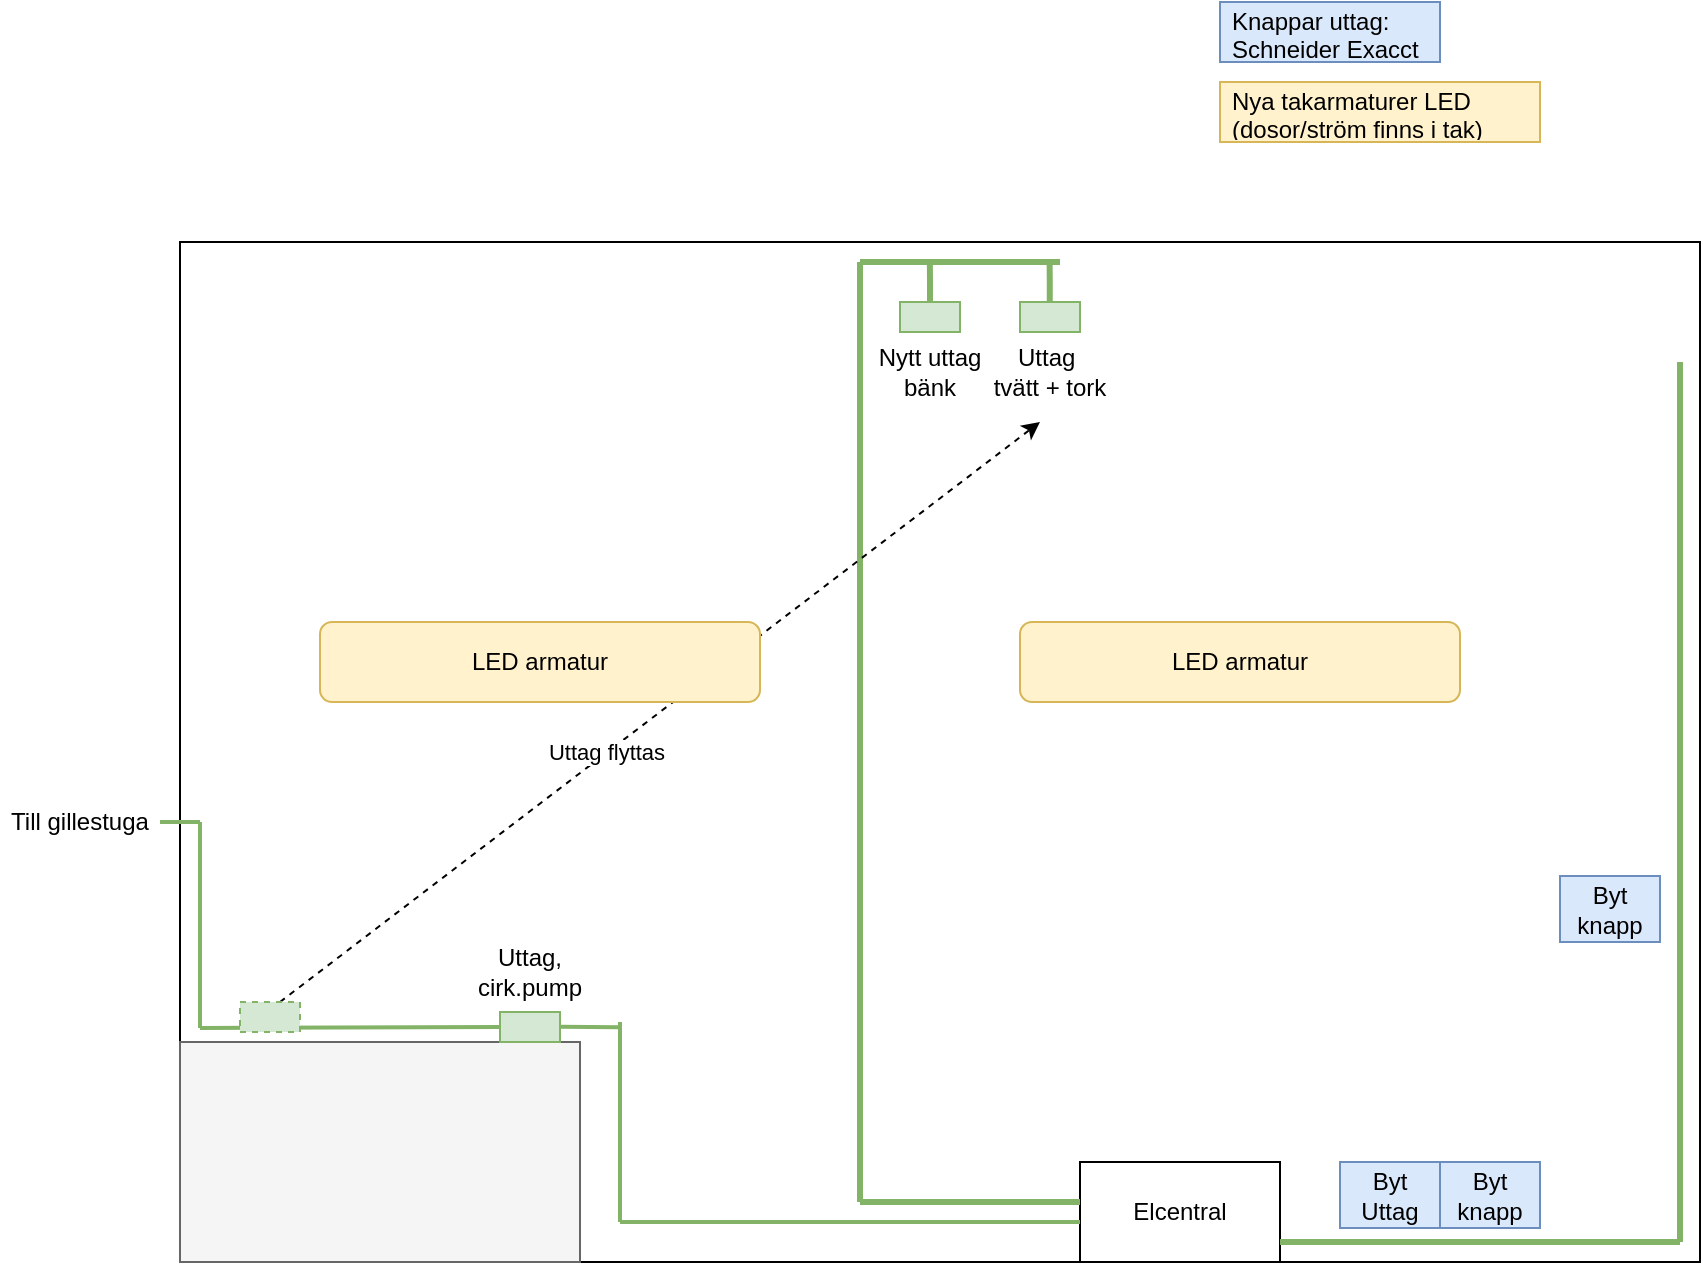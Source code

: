 <mxfile version="26.0.11">
  <diagram name="Sida-1" id="L07-y8UXEJwBaghetgIL">
    <mxGraphModel dx="2019" dy="753" grid="1" gridSize="10" guides="1" tooltips="1" connect="1" arrows="1" fold="1" page="1" pageScale="1" pageWidth="827" pageHeight="1169" math="0" shadow="0">
      <root>
        <mxCell id="0" />
        <mxCell id="1" parent="0" />
        <mxCell id="Rqa-_e-nAdZjuFTvBe6h-2" value="" style="rounded=0;whiteSpace=wrap;html=1;movable=0;resizable=0;rotatable=0;deletable=0;editable=0;locked=1;connectable=0;" vertex="1" parent="1">
          <mxGeometry x="10" y="280" width="760" height="510" as="geometry" />
        </mxCell>
        <mxCell id="Rqa-_e-nAdZjuFTvBe6h-3" value="" style="rounded=0;whiteSpace=wrap;html=1;fillColor=#f5f5f5;fontColor=#333333;strokeColor=#666666;movable=0;resizable=0;rotatable=0;deletable=0;editable=0;locked=1;connectable=0;" vertex="1" parent="1">
          <mxGeometry x="10" y="680" width="200" height="110" as="geometry" />
        </mxCell>
        <mxCell id="Rqa-_e-nAdZjuFTvBe6h-4" value="Elcentral" style="rounded=0;whiteSpace=wrap;html=1;" vertex="1" parent="1">
          <mxGeometry x="460" y="740" width="100" height="50" as="geometry" />
        </mxCell>
        <mxCell id="Rqa-_e-nAdZjuFTvBe6h-5" value="" style="endArrow=none;html=1;rounded=0;fillColor=#d5e8d4;strokeColor=#82b366;strokeWidth=2;" edge="1" parent="1">
          <mxGeometry width="50" height="50" relative="1" as="geometry">
            <mxPoint x="230" y="770" as="sourcePoint" />
            <mxPoint x="460" y="770" as="targetPoint" />
          </mxGeometry>
        </mxCell>
        <mxCell id="Rqa-_e-nAdZjuFTvBe6h-6" value="" style="endArrow=none;html=1;rounded=0;fillColor=#d5e8d4;strokeColor=#82b366;strokeWidth=2;" edge="1" parent="1">
          <mxGeometry width="50" height="50" relative="1" as="geometry">
            <mxPoint x="230" y="770" as="sourcePoint" />
            <mxPoint x="230" y="670" as="targetPoint" />
          </mxGeometry>
        </mxCell>
        <mxCell id="Rqa-_e-nAdZjuFTvBe6h-7" value="" style="endArrow=none;html=1;rounded=0;fillColor=#d5e8d4;strokeColor=#82b366;strokeWidth=2;" edge="1" parent="1" source="Rqa-_e-nAdZjuFTvBe6h-9">
          <mxGeometry width="50" height="50" relative="1" as="geometry">
            <mxPoint x="230" y="670" as="sourcePoint" />
            <mxPoint x="20" y="673" as="targetPoint" />
          </mxGeometry>
        </mxCell>
        <mxCell id="Rqa-_e-nAdZjuFTvBe6h-10" value="" style="endArrow=none;html=1;rounded=0;fillColor=#d5e8d4;strokeColor=#82b366;strokeWidth=2;" edge="1" parent="1">
          <mxGeometry width="50" height="50" relative="1" as="geometry">
            <mxPoint x="230" y="672.67" as="sourcePoint" />
            <mxPoint x="200" y="672.337" as="targetPoint" />
          </mxGeometry>
        </mxCell>
        <mxCell id="Rqa-_e-nAdZjuFTvBe6h-9" value="" style="rounded=0;whiteSpace=wrap;html=1;fillColor=#d5e8d4;strokeColor=#82b366;" vertex="1" parent="1">
          <mxGeometry x="170" y="665" width="30" height="15" as="geometry" />
        </mxCell>
        <mxCell id="Rqa-_e-nAdZjuFTvBe6h-12" value="" style="endArrow=none;html=1;rounded=0;fillColor=#d5e8d4;strokeColor=#82b366;strokeWidth=2;" edge="1" parent="1">
          <mxGeometry width="50" height="50" relative="1" as="geometry">
            <mxPoint x="20" y="570" as="sourcePoint" />
            <mxPoint x="20" y="673" as="targetPoint" />
          </mxGeometry>
        </mxCell>
        <mxCell id="Rqa-_e-nAdZjuFTvBe6h-13" value="" style="endArrow=none;html=1;rounded=0;fillColor=#d5e8d4;strokeColor=#82b366;strokeWidth=2;" edge="1" parent="1">
          <mxGeometry width="50" height="50" relative="1" as="geometry">
            <mxPoint x="20" y="570" as="sourcePoint" />
            <mxPoint y="570" as="targetPoint" />
          </mxGeometry>
        </mxCell>
        <mxCell id="Rqa-_e-nAdZjuFTvBe6h-14" value="Uttag, cirk.pump" style="text;html=1;align=center;verticalAlign=middle;whiteSpace=wrap;rounded=0;" vertex="1" parent="1">
          <mxGeometry x="155" y="630" width="60" height="30" as="geometry" />
        </mxCell>
        <mxCell id="Rqa-_e-nAdZjuFTvBe6h-15" value="Till gillestuga" style="text;html=1;align=center;verticalAlign=middle;whiteSpace=wrap;rounded=0;" vertex="1" parent="1">
          <mxGeometry x="-80" y="555" width="80" height="30" as="geometry" />
        </mxCell>
        <mxCell id="Rqa-_e-nAdZjuFTvBe6h-16" value="" style="endArrow=none;html=1;rounded=0;fillColor=#d5e8d4;strokeColor=#82b366;strokeWidth=3;" edge="1" parent="1">
          <mxGeometry width="50" height="50" relative="1" as="geometry">
            <mxPoint x="350" y="760" as="sourcePoint" />
            <mxPoint x="460" y="760" as="targetPoint" />
          </mxGeometry>
        </mxCell>
        <mxCell id="Rqa-_e-nAdZjuFTvBe6h-17" value="" style="endArrow=none;html=1;rounded=0;fillColor=#d5e8d4;strokeColor=#82b366;strokeWidth=3;" edge="1" parent="1">
          <mxGeometry width="50" height="50" relative="1" as="geometry">
            <mxPoint x="350" y="760" as="sourcePoint" />
            <mxPoint x="350" y="290" as="targetPoint" />
          </mxGeometry>
        </mxCell>
        <mxCell id="Rqa-_e-nAdZjuFTvBe6h-20" value="" style="rounded=0;whiteSpace=wrap;html=1;fillColor=#d5e8d4;strokeColor=#82b366;" vertex="1" parent="1">
          <mxGeometry x="370" y="310" width="30" height="15" as="geometry" />
        </mxCell>
        <mxCell id="Rqa-_e-nAdZjuFTvBe6h-22" value="" style="rounded=0;whiteSpace=wrap;html=1;fillColor=#d5e8d4;strokeColor=#82b366;" vertex="1" parent="1">
          <mxGeometry x="430" y="310" width="30" height="15" as="geometry" />
        </mxCell>
        <mxCell id="Rqa-_e-nAdZjuFTvBe6h-23" value="" style="endArrow=none;html=1;rounded=0;fillColor=#d5e8d4;strokeColor=#82b366;strokeWidth=3;exitX=0.5;exitY=0;exitDx=0;exitDy=0;" edge="1" parent="1" source="Rqa-_e-nAdZjuFTvBe6h-20">
          <mxGeometry width="50" height="50" relative="1" as="geometry">
            <mxPoint x="384.92" y="320" as="sourcePoint" />
            <mxPoint x="384.92" y="290" as="targetPoint" />
            <Array as="points">
              <mxPoint x="385" y="300" />
            </Array>
          </mxGeometry>
        </mxCell>
        <mxCell id="Rqa-_e-nAdZjuFTvBe6h-24" value="" style="endArrow=none;html=1;rounded=0;fillColor=#d5e8d4;strokeColor=#82b366;strokeWidth=3;" edge="1" parent="1">
          <mxGeometry width="50" height="50" relative="1" as="geometry">
            <mxPoint x="350" y="290" as="sourcePoint" />
            <mxPoint x="450" y="290" as="targetPoint" />
          </mxGeometry>
        </mxCell>
        <mxCell id="Rqa-_e-nAdZjuFTvBe6h-27" value="" style="endArrow=none;html=1;rounded=0;fillColor=#d5e8d4;strokeColor=#82b366;strokeWidth=3;exitX=0.5;exitY=0;exitDx=0;exitDy=0;" edge="1" parent="1">
          <mxGeometry width="50" height="50" relative="1" as="geometry">
            <mxPoint x="444.88" y="310" as="sourcePoint" />
            <mxPoint x="444.8" y="290" as="targetPoint" />
            <Array as="points">
              <mxPoint x="444.88" y="300" />
            </Array>
          </mxGeometry>
        </mxCell>
        <mxCell id="Rqa-_e-nAdZjuFTvBe6h-28" value="Uttag&amp;nbsp;&lt;div&gt;tvätt + tork&lt;/div&gt;" style="text;html=1;align=center;verticalAlign=middle;whiteSpace=wrap;rounded=0;" vertex="1" parent="1">
          <mxGeometry x="415" y="330" width="60" height="30" as="geometry" />
        </mxCell>
        <mxCell id="Rqa-_e-nAdZjuFTvBe6h-29" value="Nytt uttag bänk" style="text;html=1;align=center;verticalAlign=middle;whiteSpace=wrap;rounded=0;" vertex="1" parent="1">
          <mxGeometry x="355" y="330" width="60" height="30" as="geometry" />
        </mxCell>
        <mxCell id="Rqa-_e-nAdZjuFTvBe6h-30" value="" style="endArrow=none;html=1;rounded=0;fillColor=#d5e8d4;strokeColor=#82b366;strokeWidth=3;" edge="1" parent="1">
          <mxGeometry width="50" height="50" relative="1" as="geometry">
            <mxPoint x="760" y="780" as="sourcePoint" />
            <mxPoint x="760" y="340" as="targetPoint" />
          </mxGeometry>
        </mxCell>
        <mxCell id="Rqa-_e-nAdZjuFTvBe6h-31" value="" style="endArrow=none;html=1;rounded=0;fillColor=#d5e8d4;strokeColor=#82b366;strokeWidth=3;" edge="1" parent="1">
          <mxGeometry width="50" height="50" relative="1" as="geometry">
            <mxPoint x="760" y="780" as="sourcePoint" />
            <mxPoint x="560" y="780" as="targetPoint" />
          </mxGeometry>
        </mxCell>
        <mxCell id="Rqa-_e-nAdZjuFTvBe6h-36" value="" style="endArrow=classic;html=1;rounded=0;dashed=1;" edge="1" parent="1">
          <mxGeometry width="50" height="50" relative="1" as="geometry">
            <mxPoint x="60" y="660" as="sourcePoint" />
            <mxPoint x="440" y="370" as="targetPoint" />
          </mxGeometry>
        </mxCell>
        <mxCell id="Rqa-_e-nAdZjuFTvBe6h-37" value="Uttag flyttas" style="edgeLabel;html=1;align=center;verticalAlign=middle;resizable=0;points=[];" vertex="1" connectable="0" parent="Rqa-_e-nAdZjuFTvBe6h-36">
          <mxGeometry x="-0.14" y="1" relative="1" as="geometry">
            <mxPoint as="offset" />
          </mxGeometry>
        </mxCell>
        <mxCell id="Rqa-_e-nAdZjuFTvBe6h-39" value="" style="rounded=0;whiteSpace=wrap;html=1;fillColor=#d5e8d4;strokeColor=#82b366;dashed=1;" vertex="1" parent="1">
          <mxGeometry x="40" y="660" width="30" height="15" as="geometry" />
        </mxCell>
        <mxCell id="Rqa-_e-nAdZjuFTvBe6h-41" value="Byt knapp" style="rounded=0;whiteSpace=wrap;html=1;fillColor=#dae8fc;strokeColor=#6c8ebf;" vertex="1" parent="1">
          <mxGeometry x="640" y="740" width="50" height="33" as="geometry" />
        </mxCell>
        <mxCell id="Rqa-_e-nAdZjuFTvBe6h-42" value="Byt knapp" style="rounded=0;whiteSpace=wrap;html=1;fillColor=#dae8fc;strokeColor=#6c8ebf;" vertex="1" parent="1">
          <mxGeometry x="700" y="597" width="50" height="33" as="geometry" />
        </mxCell>
        <mxCell id="Rqa-_e-nAdZjuFTvBe6h-43" value="Knappar uttag: Schneider Exacct vit" style="text;strokeColor=#6c8ebf;fillColor=#dae8fc;align=left;verticalAlign=middle;spacingLeft=4;spacingRight=4;overflow=hidden;points=[[0,0.5],[1,0.5]];portConstraint=eastwest;rotatable=0;whiteSpace=wrap;html=1;" vertex="1" parent="1">
          <mxGeometry x="530" y="160" width="110" height="30" as="geometry" />
        </mxCell>
        <mxCell id="Rqa-_e-nAdZjuFTvBe6h-44" value="Byt Uttag" style="rounded=0;whiteSpace=wrap;html=1;fillColor=#dae8fc;strokeColor=#6c8ebf;" vertex="1" parent="1">
          <mxGeometry x="590" y="740" width="50" height="33" as="geometry" />
        </mxCell>
        <mxCell id="Rqa-_e-nAdZjuFTvBe6h-47" value="LED armatur" style="rounded=1;whiteSpace=wrap;html=1;fillColor=#fff2cc;strokeColor=#d6b656;" vertex="1" parent="1">
          <mxGeometry x="80" y="470" width="220" height="40" as="geometry" />
        </mxCell>
        <mxCell id="Rqa-_e-nAdZjuFTvBe6h-49" value="LED armatur" style="rounded=1;whiteSpace=wrap;html=1;fillColor=#fff2cc;strokeColor=#d6b656;" vertex="1" parent="1">
          <mxGeometry x="430" y="470" width="220" height="40" as="geometry" />
        </mxCell>
        <mxCell id="Rqa-_e-nAdZjuFTvBe6h-51" value="Nya takarmaturer LED (dosor/ström finns i tak)" style="text;strokeColor=#d6b656;fillColor=#fff2cc;align=left;verticalAlign=middle;spacingLeft=4;spacingRight=4;overflow=hidden;points=[[0,0.5],[1,0.5]];portConstraint=eastwest;rotatable=0;whiteSpace=wrap;html=1;" vertex="1" parent="1">
          <mxGeometry x="530" y="200" width="160" height="30" as="geometry" />
        </mxCell>
      </root>
    </mxGraphModel>
  </diagram>
</mxfile>
